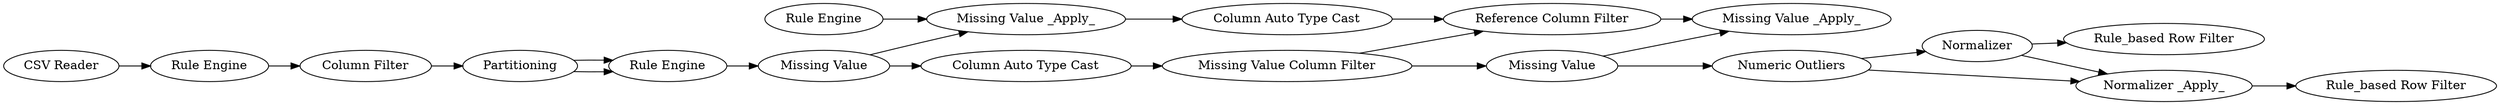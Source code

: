 digraph {
	63 [label="Rule Engine"]
	64 [label="Missing Value _Apply_"]
	72 [label="Reference Column Filter"]
	73 [label="Missing Value _Apply_"]
	77 [label="Rule Engine"]
	78 [label="Missing Value"]
	80 [label="Column Auto Type Cast"]
	81 [label="Missing Value Column Filter"]
	82 [label="Missing Value"]
	83 [label="Column Auto Type Cast"]
	23 [label="Rule Engine"]
	24 [label=Partitioning]
	26 [label="Column Filter"]
	782 [label="CSV Reader"]
	783 [label="Numeric Outliers"]
	784 [label=Normalizer]
	785 [label="Rule_based Row Filter"]
	786 [label="Normalizer _Apply_"]
	787 [label="Rule_based Row Filter"]
	63 -> 64
	64 -> 83
	72 -> 73
	77 -> 78
	78 -> 64
	78 -> 80
	80 -> 81
	81 -> 82
	81 -> 72
	82 -> 73
	83 -> 72
	23 -> 26
	26 -> 24
	82 -> 783
	24 -> 77
	24 -> 77
	782 -> 23
	783 -> 784
	783 -> 786
	784 -> 785
	784 -> 786
	786 -> 787
	rankdir=LR
}
